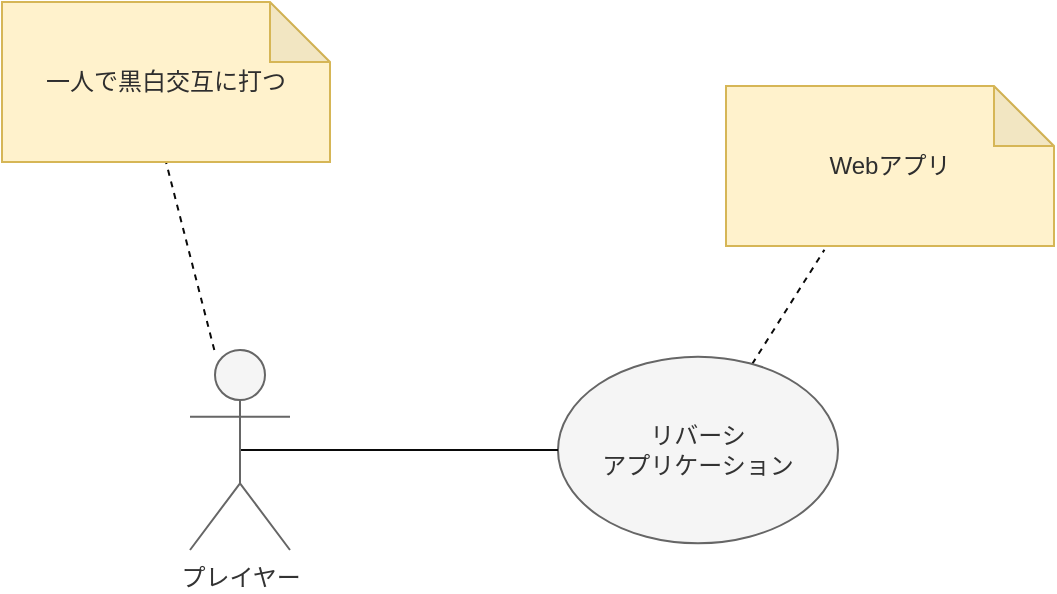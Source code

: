 <mxfile>
    <diagram id="1XpufC8HuB1XMSRggSJ-" name="ページ1">
        <mxGraphModel dx="1420" dy="801" grid="0" gridSize="10" guides="1" tooltips="1" connect="1" arrows="1" fold="1" page="1" pageScale="1" pageWidth="827" pageHeight="1169" background="#ffffff" math="0" shadow="0">
            <root>
                <mxCell id="0"/>
                <mxCell id="1" parent="0"/>
                <mxCell id="21" style="edgeStyle=none;html=1;entryX=0.3;entryY=1.024;entryDx=0;entryDy=0;entryPerimeter=0;strokeColor=#0A0A0A;fontColor=#2E2E2E;startArrow=none;startFill=0;endArrow=none;endFill=0;dashed=1;" edge="1" parent="1" source="3" target="20">
                    <mxGeometry relative="1" as="geometry"/>
                </mxCell>
                <mxCell id="3" value="リバーシ&lt;br&gt;アプリケーション" style="ellipse;whiteSpace=wrap;html=1;fillColor=#F5F5F5;fontColor=#333333;strokeColor=#666666;" vertex="1" parent="1">
                    <mxGeometry x="344" y="303.33" width="140" height="93.33" as="geometry"/>
                </mxCell>
                <mxCell id="19" style="html=1;strokeColor=#0A0A0A;endArrow=none;endFill=0;exitX=0.5;exitY=0.5;exitDx=0;exitDy=0;exitPerimeter=0;startArrow=none;startFill=0;" edge="1" parent="1" source="7" target="3">
                    <mxGeometry relative="1" as="geometry"/>
                </mxCell>
                <mxCell id="23" style="edgeStyle=none;html=1;entryX=0.5;entryY=1;entryDx=0;entryDy=0;entryPerimeter=0;dashed=1;strokeColor=#0A0A0A;fontColor=#2E2E2E;startArrow=none;startFill=0;endArrow=none;endFill=0;" edge="1" parent="1" source="7" target="22">
                    <mxGeometry relative="1" as="geometry"/>
                </mxCell>
                <mxCell id="7" value="プレイヤー" style="shape=umlActor;verticalLabelPosition=bottom;verticalAlign=top;html=1;outlineConnect=0;fillColor=#f5f5f5;fontColor=#333333;strokeColor=#666666;" vertex="1" parent="1">
                    <mxGeometry x="160" y="300" width="50" height="100" as="geometry"/>
                </mxCell>
                <mxCell id="20" value="&lt;font color=&quot;#2e2e2e&quot;&gt;Webアプリ&lt;/font&gt;" style="shape=note;whiteSpace=wrap;html=1;backgroundOutline=1;darkOpacity=0.05;fillColor=#fff2cc;strokeColor=#d6b656;" vertex="1" parent="1">
                    <mxGeometry x="428" y="168" width="164" height="80" as="geometry"/>
                </mxCell>
                <mxCell id="22" value="&lt;font color=&quot;#2e2e2e&quot;&gt;一人で黒白交互に打つ&lt;/font&gt;" style="shape=note;whiteSpace=wrap;html=1;backgroundOutline=1;darkOpacity=0.05;fillColor=#fff2cc;strokeColor=#d6b656;" vertex="1" parent="1">
                    <mxGeometry x="66" y="126" width="164" height="80" as="geometry"/>
                </mxCell>
            </root>
        </mxGraphModel>
    </diagram>
</mxfile>
